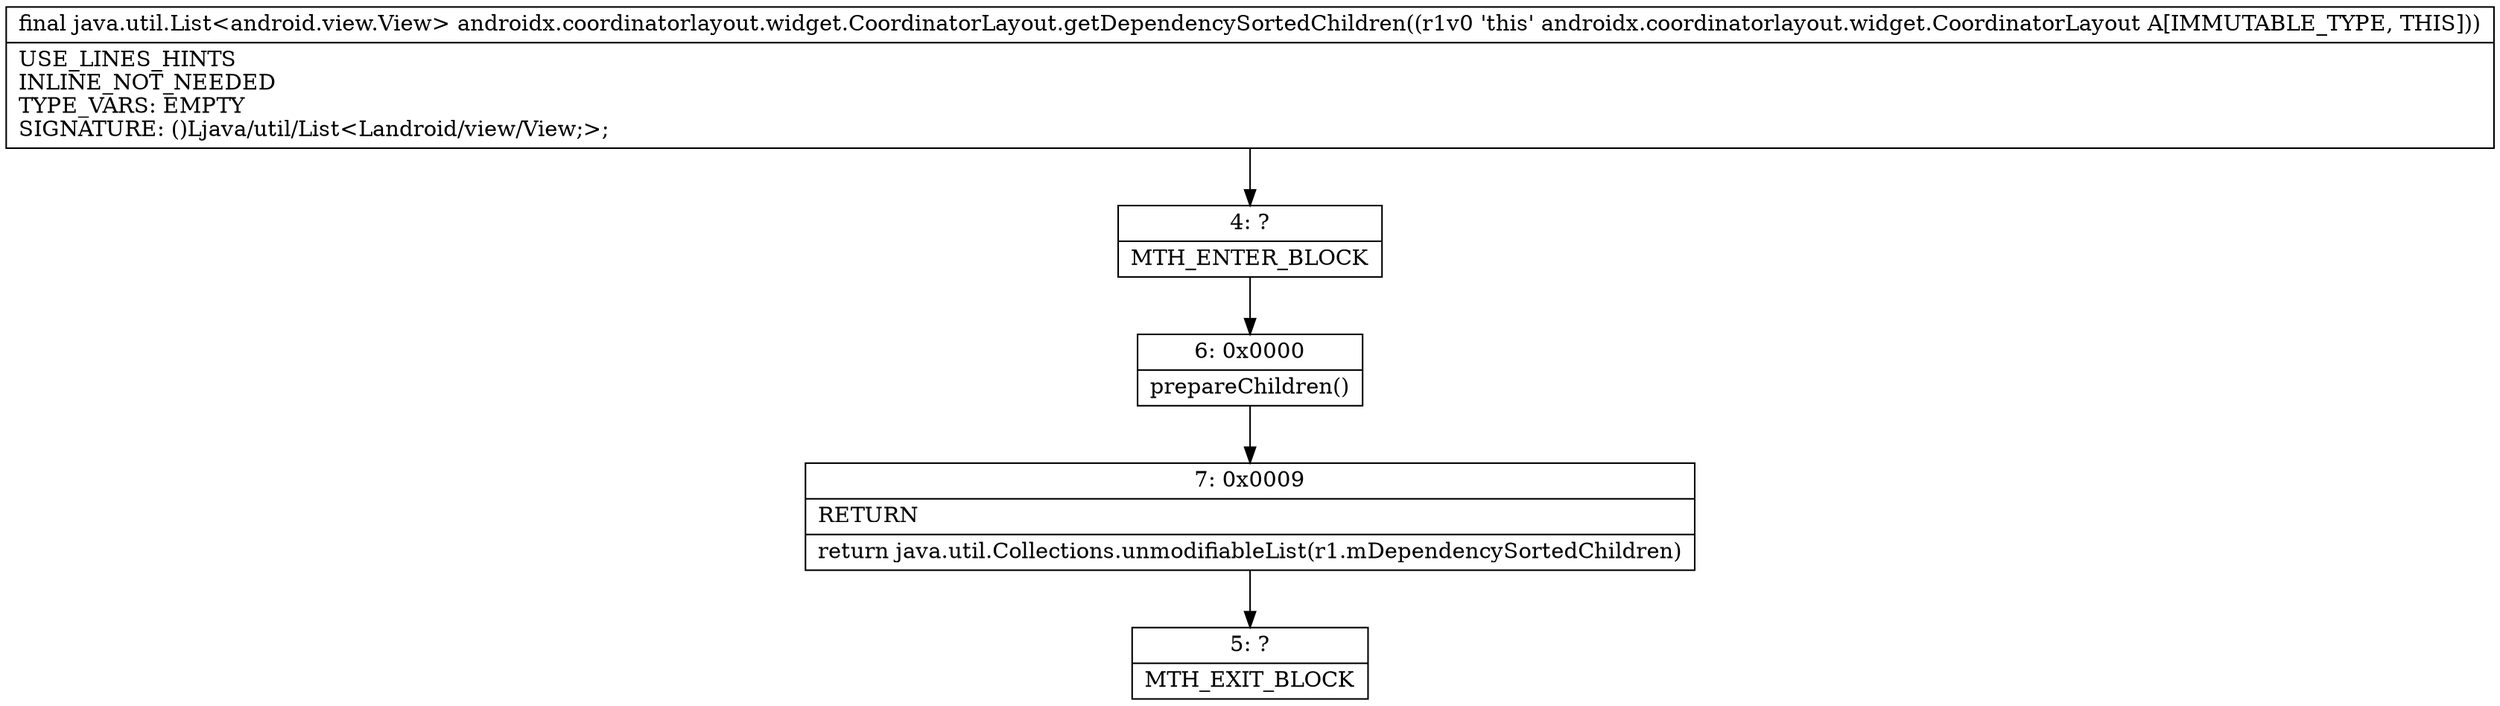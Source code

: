 digraph "CFG forandroidx.coordinatorlayout.widget.CoordinatorLayout.getDependencySortedChildren()Ljava\/util\/List;" {
Node_4 [shape=record,label="{4\:\ ?|MTH_ENTER_BLOCK\l}"];
Node_6 [shape=record,label="{6\:\ 0x0000|prepareChildren()\l}"];
Node_7 [shape=record,label="{7\:\ 0x0009|RETURN\l|return java.util.Collections.unmodifiableList(r1.mDependencySortedChildren)\l}"];
Node_5 [shape=record,label="{5\:\ ?|MTH_EXIT_BLOCK\l}"];
MethodNode[shape=record,label="{final java.util.List\<android.view.View\> androidx.coordinatorlayout.widget.CoordinatorLayout.getDependencySortedChildren((r1v0 'this' androidx.coordinatorlayout.widget.CoordinatorLayout A[IMMUTABLE_TYPE, THIS]))  | USE_LINES_HINTS\lINLINE_NOT_NEEDED\lTYPE_VARS: EMPTY\lSIGNATURE: ()Ljava\/util\/List\<Landroid\/view\/View;\>;\l}"];
MethodNode -> Node_4;Node_4 -> Node_6;
Node_6 -> Node_7;
Node_7 -> Node_5;
}

